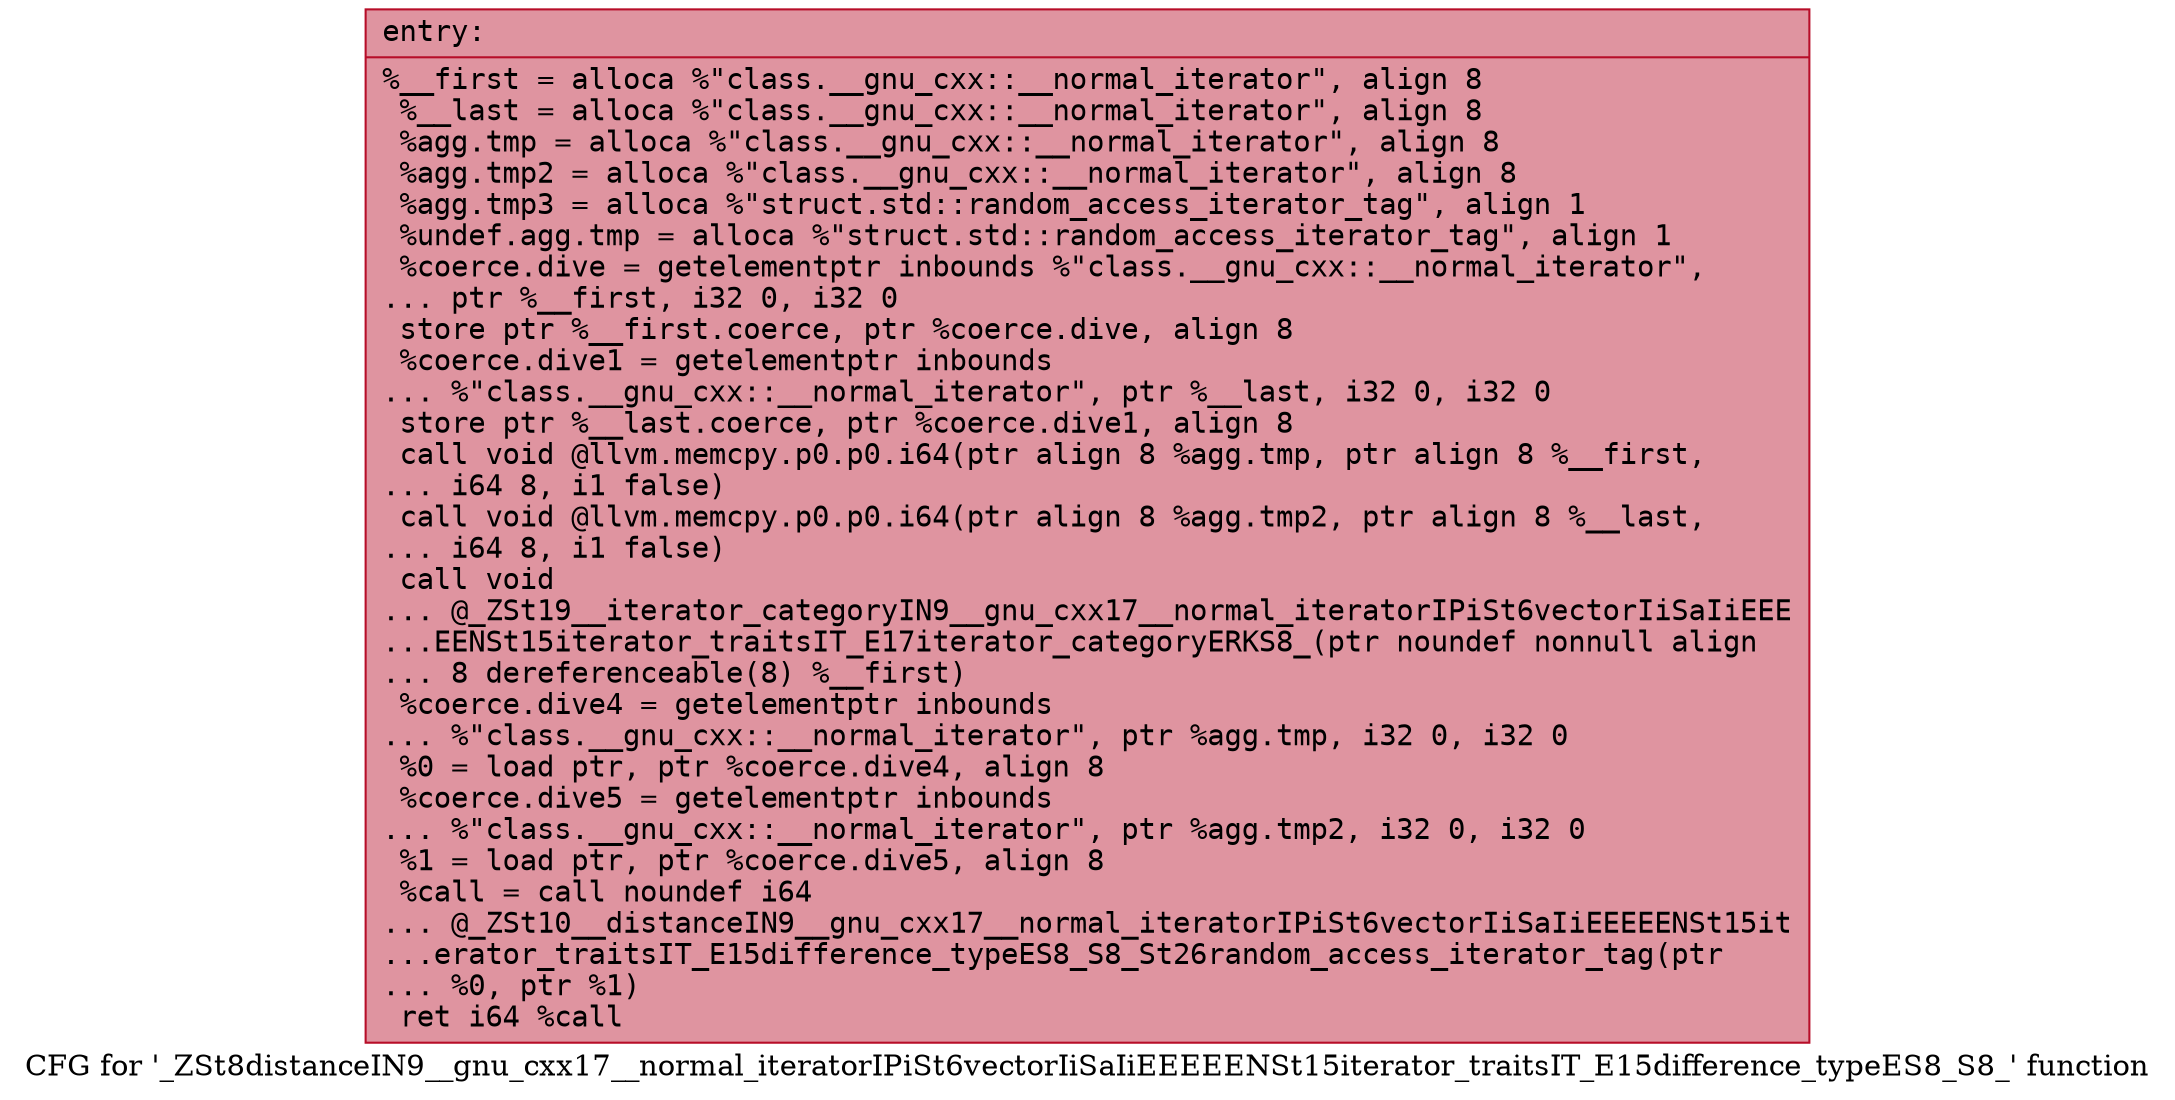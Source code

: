 digraph "CFG for '_ZSt8distanceIN9__gnu_cxx17__normal_iteratorIPiSt6vectorIiSaIiEEEEENSt15iterator_traitsIT_E15difference_typeES8_S8_' function" {
	label="CFG for '_ZSt8distanceIN9__gnu_cxx17__normal_iteratorIPiSt6vectorIiSaIiEEEEENSt15iterator_traitsIT_E15difference_typeES8_S8_' function";

	Node0x5579925602c0 [shape=record,color="#b70d28ff", style=filled, fillcolor="#b70d2870" fontname="Courier",label="{entry:\l|  %__first = alloca %\"class.__gnu_cxx::__normal_iterator\", align 8\l  %__last = alloca %\"class.__gnu_cxx::__normal_iterator\", align 8\l  %agg.tmp = alloca %\"class.__gnu_cxx::__normal_iterator\", align 8\l  %agg.tmp2 = alloca %\"class.__gnu_cxx::__normal_iterator\", align 8\l  %agg.tmp3 = alloca %\"struct.std::random_access_iterator_tag\", align 1\l  %undef.agg.tmp = alloca %\"struct.std::random_access_iterator_tag\", align 1\l  %coerce.dive = getelementptr inbounds %\"class.__gnu_cxx::__normal_iterator\",\l... ptr %__first, i32 0, i32 0\l  store ptr %__first.coerce, ptr %coerce.dive, align 8\l  %coerce.dive1 = getelementptr inbounds\l... %\"class.__gnu_cxx::__normal_iterator\", ptr %__last, i32 0, i32 0\l  store ptr %__last.coerce, ptr %coerce.dive1, align 8\l  call void @llvm.memcpy.p0.p0.i64(ptr align 8 %agg.tmp, ptr align 8 %__first,\l... i64 8, i1 false)\l  call void @llvm.memcpy.p0.p0.i64(ptr align 8 %agg.tmp2, ptr align 8 %__last,\l... i64 8, i1 false)\l  call void\l... @_ZSt19__iterator_categoryIN9__gnu_cxx17__normal_iteratorIPiSt6vectorIiSaIiEEE\l...EENSt15iterator_traitsIT_E17iterator_categoryERKS8_(ptr noundef nonnull align\l... 8 dereferenceable(8) %__first)\l  %coerce.dive4 = getelementptr inbounds\l... %\"class.__gnu_cxx::__normal_iterator\", ptr %agg.tmp, i32 0, i32 0\l  %0 = load ptr, ptr %coerce.dive4, align 8\l  %coerce.dive5 = getelementptr inbounds\l... %\"class.__gnu_cxx::__normal_iterator\", ptr %agg.tmp2, i32 0, i32 0\l  %1 = load ptr, ptr %coerce.dive5, align 8\l  %call = call noundef i64\l... @_ZSt10__distanceIN9__gnu_cxx17__normal_iteratorIPiSt6vectorIiSaIiEEEEENSt15it\l...erator_traitsIT_E15difference_typeES8_S8_St26random_access_iterator_tag(ptr\l... %0, ptr %1)\l  ret i64 %call\l}"];
}
